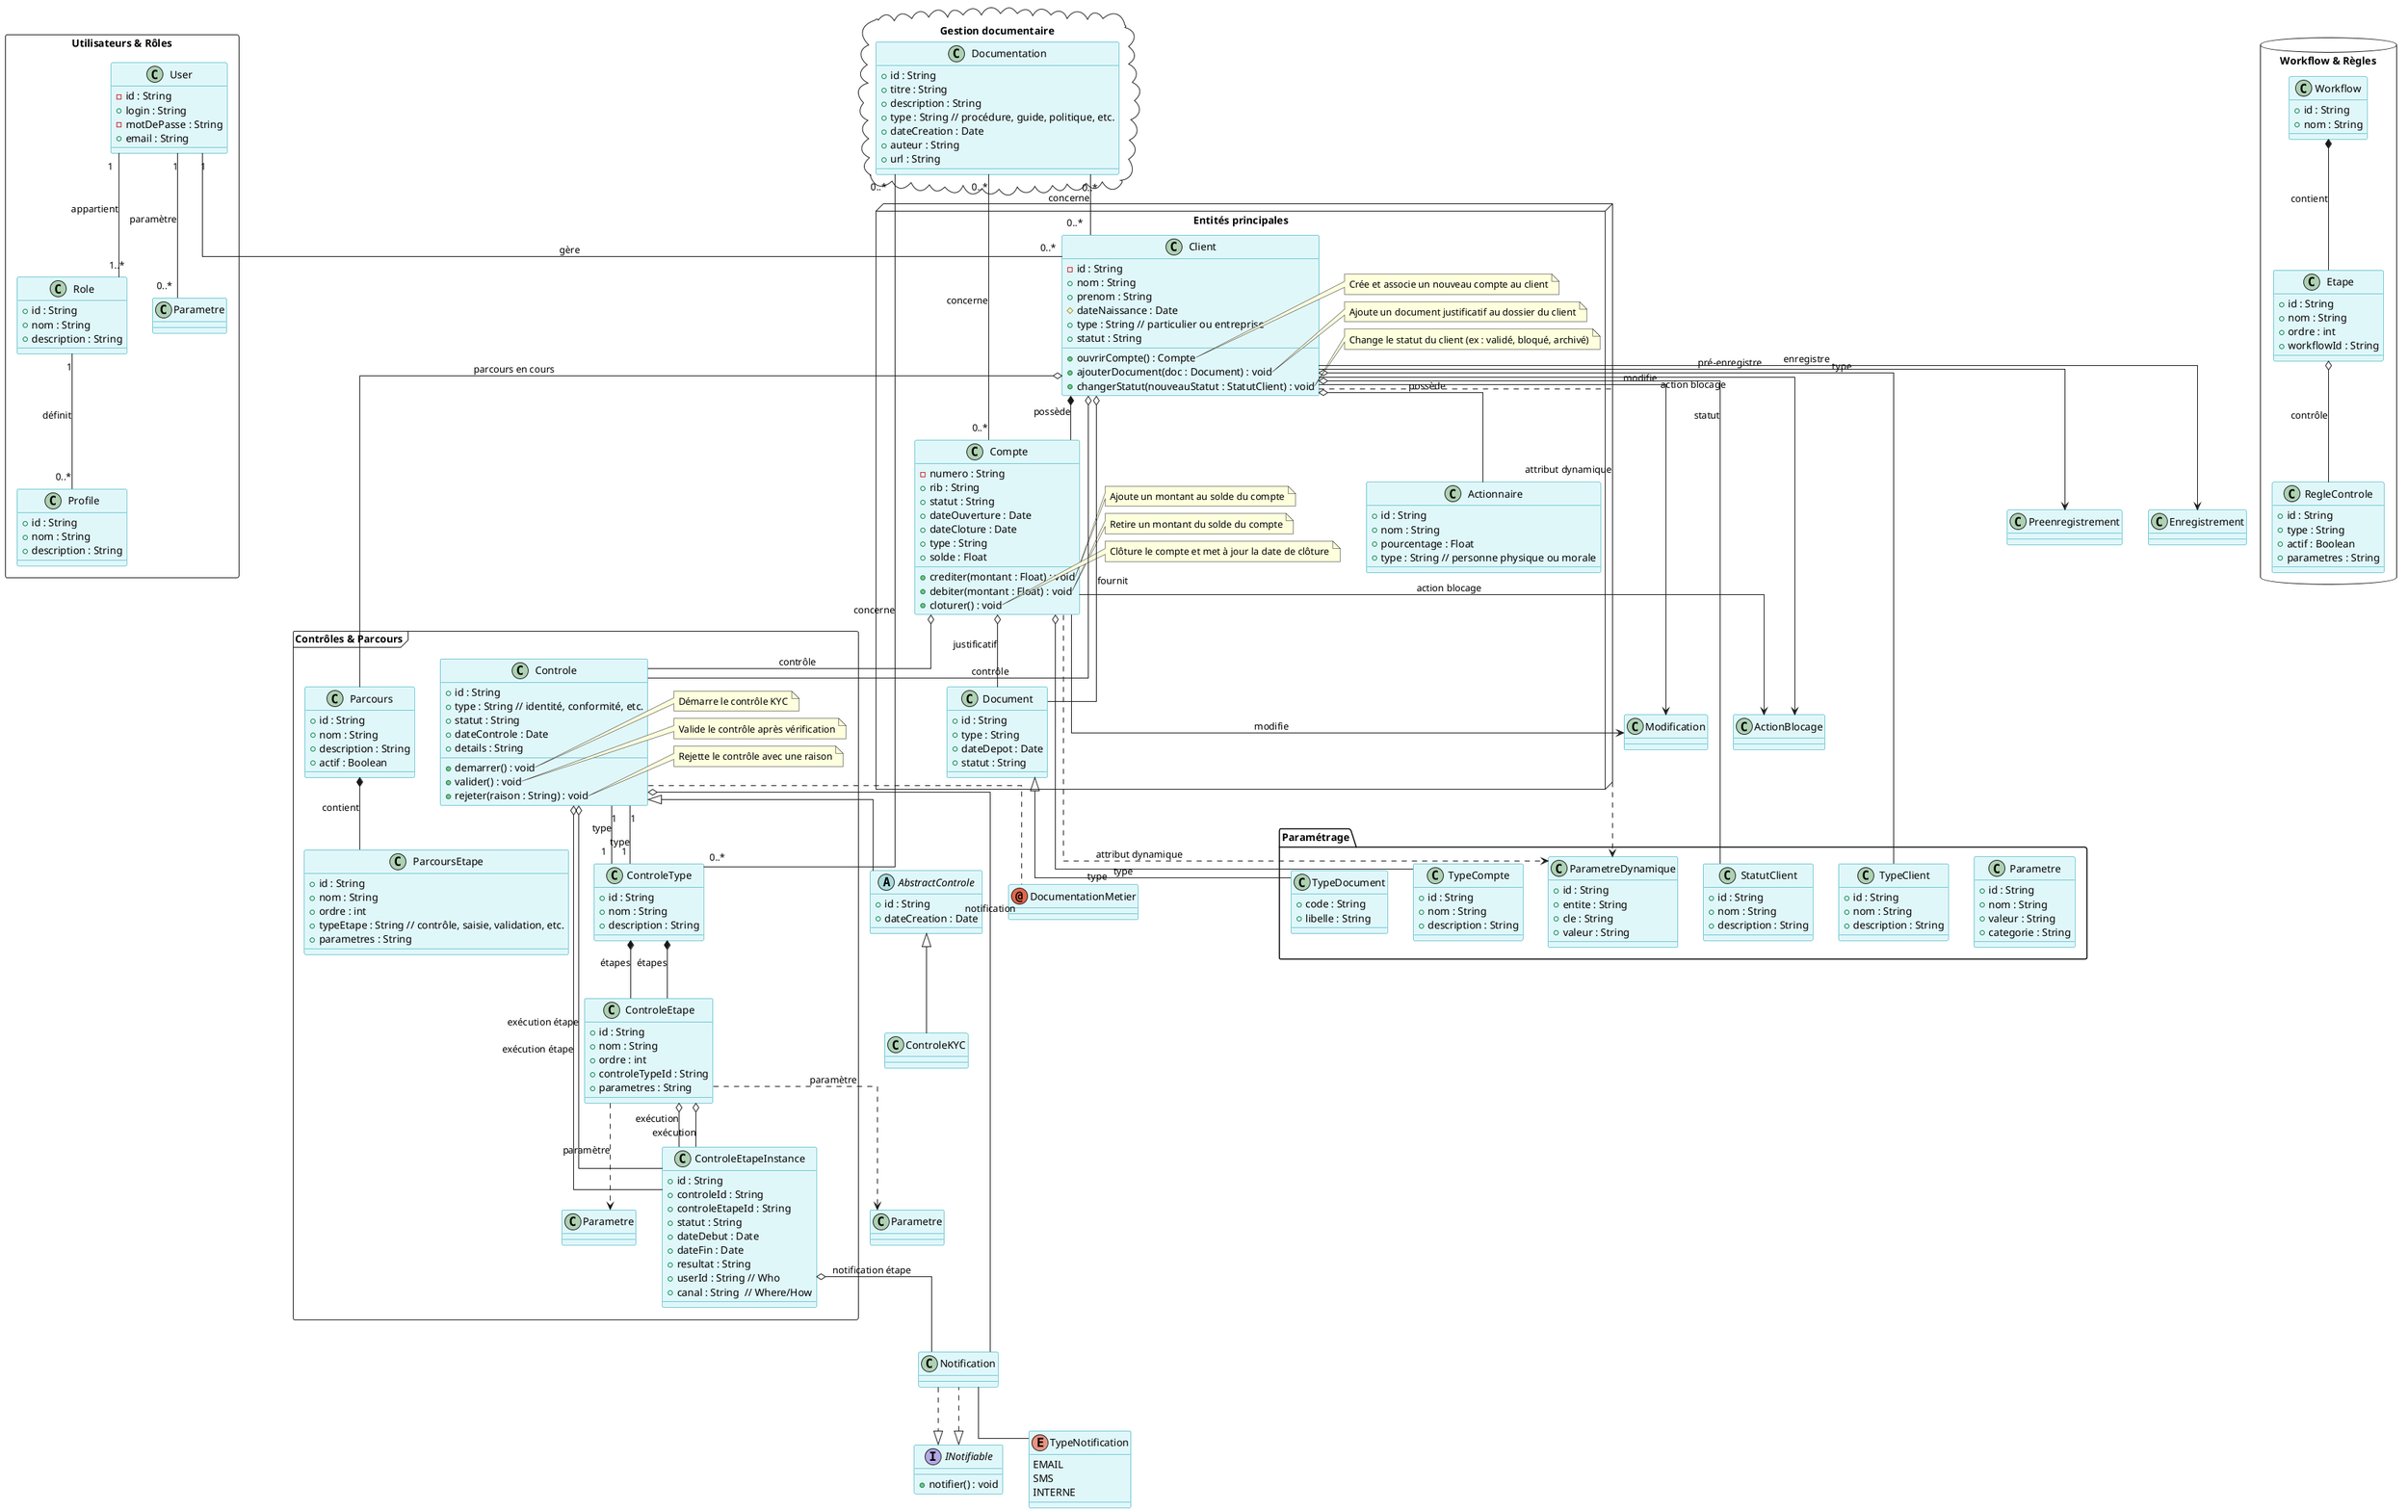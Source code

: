 @startuml DiagrammeClasseGeneralKYC
skinparam class {
    BackgroundColor #E0F7FA
    BorderColor #0097A7
}
skinparam linetype ortho

' --- Exemples de styles de paquets pour organiser le modèle KYC ---

package "Entités principales" <<Node>> {
    class Client {
        -id : String
        +nom : String
        +prenom : String
        #dateNaissance : Date
        +type : String // particulier ou entreprise
        +statut : String
        +ouvrirCompte() : Compte
        +ajouterDocument(doc : Document) : void
        +changerStatut(nouveauStatut : StatutClient) : void
    }

    note right of Client::ouvrirCompte
        Crée et associe un nouveau compte au client
    end note

    note right of Client::ajouterDocument
        Ajoute un document justificatif au dossier du client
    end note

    note right of Client::changerStatut
        Change le statut du client (ex : validé, bloqué, archivé)
    end note

    class Compte {
        -numero : String
        +rib : String
        +statut : String
        +dateOuverture : Date
        +dateCloture : Date
        +type : String
        +solde : Float
        +crediter(montant : Float) : void
        +debiter(montant : Float) : void
        +cloturer() : void
    }

    note right of Compte::crediter
        Ajoute un montant au solde du compte
    end note

    note right of Compte::debiter
        Retire un montant du solde du compte
    end note

    note right of Compte::cloturer
        Clôture le compte et met à jour la date de clôture
    end note

    class Document {
        +id : String
        +type : String
        +dateDepot : Date
        +statut : String
    }

    class Actionnaire {
        +id : String
        +nom : String
        +pourcentage : Float
        +type : String // personne physique ou morale
    }
}

package "Utilisateurs & Rôles" <<Rectangle>> {
    class User {
        -id : String
        +login : String
        -motDePasse : String
        +email : String
    }

    class Role {
        +id : String
        +nom : String
        +description : String
    }

    class Profile {
        +id : String
        +nom : String
        +description : String
    }

    User "1" -- "1..*" Role : appartient 
    Role "1" -- "0..*" Profile : définit 
    User "1" -- "0..*" Client : gère 
    User "1" -- "0..*" Parametre : paramètre 
}

package "Paramétrage" <<Folder>> {
    class Parametre {
        +id : String
        +nom : String
        +valeur : String
        +categorie : String
    }

    class ParametreDynamique {
        +id : String
        +entite : String
        +cle : String
        +valeur : String
    }

    class TypeDocument {
        +code : String
        +libelle : String
    }

    class StatutClient {
        +id : String
        +nom : String
        +description : String
    }

    class TypeCompte {
        +id : String
        +nom : String
        +description : String
    }

    class TypeClient {
        +id : String
        +nom : String
        +description : String
    }
}

package "Contrôles & Parcours" <<Frame>> {
    class Controle {
        +id : String
        +type : String // identité, conformité, etc.
        +statut : String
        +dateControle : Date
        +details : String
        +demarrer() : void
        +valider() : void
        +rejeter(raison : String) : void
    }

    note right of Controle::demarrer
        Démarre le contrôle KYC
    end note

    note right of Controle::valider
        Valide le contrôle après vérification
    end note

    note right of Controle::rejeter
        Rejette le contrôle avec une raison
    end note

    class ControleType {
        +id : String
        +nom : String
        +description : String
    }

    class ControleEtape {
        +id : String
        +nom : String 
        +ordre : int
        +controleTypeId : String
        +parametres : String
    }

    class ControleEtapeInstance {
        +id : String
        +controleId : String
        +controleEtapeId : String
        +statut : String
        +dateDebut : Date
        +dateFin : Date
        +resultat : String
        +userId : String // Who
        +canal : String  // Where/How
    }

    class Parcours {
        +id : String
        +nom : String
        +description : String
        +actif : Boolean
    }

    class ParcoursEtape {
        +id : String
        +nom : String
        +ordre : int
        +typeEtape : String // contrôle, saisie, validation, etc.
        +parametres : String
    }

    Controle "1" -- "1" ControleType : type 
    ControleType *-- ControleEtape : étapes 
    Controle o-- ControleEtapeInstance : exécution étape 
    ControleEtape o-- ControleEtapeInstance : exécution 
    ControleEtape ..> Parametre : paramètre 
}

package "Gestion documentaire" <<Cloud>> {
    class Documentation {
        +id : String
        +titre : String
        +description : String
        +type : String // procédure, guide, politique, etc.
        +dateCreation : Date
        +auteur : String
        +url : String
    }
}

package "Workflow & Règles" <<Database>> {
    class Workflow {
        +id : String
        +nom : String
    }

    class Etape {
        +id : String
        +nom : String
        +ordre : int
        +workflowId : String
    }

    class RegleControle {
        +id : String
        +type : String
        +actif : Boolean
        +parametres : String
    }

    Workflow *-- Etape : contient 
    Etape o-- RegleControle : contrôle 
}

' --- Lien entre Documentation et les entités concernées ---
Documentation "0..*" -- "0..*" Client : concerne 
Documentation "0..*" -- "0..*" Compte : concerne 
Documentation "0..*" -- "0..*" ControleType : concerne 

' --- Relations principales (avec types UML) ---
Client *-- Compte : possède                 
Client o-- Actionnaire : possède          
Compte o-- TypeCompte : type               
Client o-- TypeClient : type 
Compte o-- Document : justificatif 
Client o-- Document : fournit 
Compte o-- Controle : contrôle 
Client o-- Controle : contrôle 

' --- Héritage (exemple) ---
Document <|-- TypeDocument : type

' --- Dépendances (faibles) ---
Client ..> ParametreDynamique : attribut dynamique 
Compte ..> ParametreDynamique : attribut dynamique 

' --- Dépendances fortes (utilisation) ---
Client --> Preenregistrement : pré-enregistre 
Client --> Enregistrement : enregistre 
Client --> Modification : modifie 
Client --> ActionBlocage : action blocage 
Compte --> Modification : modifie 
Compte --> ActionBlocage : action blocage 

' --- Contrôle paramétrable ---
Controle "1" -- "1" ControleType : type 
ControleType *-- ControleEtape : étapes 
Controle o-- ControleEtapeInstance : exécution étape 
ControleEtape o-- ControleEtapeInstance : exécution 
ControleEtape ..> Parametre : paramètre 

' --- Notifications ---
Controle o-- Notification : notification 
ControleEtapeInstance o-- Notification : notification étape 

' --- Statut du client ---
Client o-- StatutClient : statut            

' Exemple : notification lors d'un changement de statut, d'une étape validée, etc.

abstract class AbstractControle {
    +id : String
    +dateCreation : Date
}

interface INotifiable {
    +notifier() : void
}

enum TypeNotification {
    EMAIL
    SMS
    INTERNE
}

annotation DocumentationMetier

Controle <|-- AbstractControle
Notification ..|> INotifiable
Notification -- TypeNotification
Controle .. DocumentationMetier

' --- Parcours KYC ---


Parcours *-- ParcoursEtape : contient 

' Optionnel : relier Parcours à Client, Compte ou Controle selon le contexte
Client o-- Parcours : parcours en cours 

class ControleKYC extends AbstractControle
class Notification implements INotifiable

' Affichage de toutes les propriétés des classes (annulation du hide)
show members

@enduml
